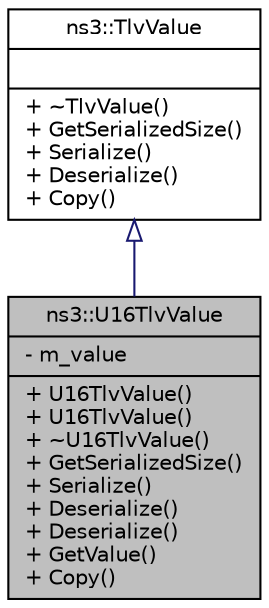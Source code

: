 digraph "ns3::U16TlvValue"
{
  edge [fontname="Helvetica",fontsize="10",labelfontname="Helvetica",labelfontsize="10"];
  node [fontname="Helvetica",fontsize="10",shape=record];
  Node1 [label="{ns3::U16TlvValue\n|- m_value\l|+ U16TlvValue()\l+ U16TlvValue()\l+ ~U16TlvValue()\l+ GetSerializedSize()\l+ Serialize()\l+ Deserialize()\l+ Deserialize()\l+ GetValue()\l+ Copy()\l}",height=0.2,width=0.4,color="black", fillcolor="grey75", style="filled", fontcolor="black"];
  Node2 -> Node1 [dir="back",color="midnightblue",fontsize="10",style="solid",arrowtail="onormal"];
  Node2 [label="{ns3::TlvValue\n||+ ~TlvValue()\l+ GetSerializedSize()\l+ Serialize()\l+ Deserialize()\l+ Copy()\l}",height=0.2,width=0.4,color="black", fillcolor="white", style="filled",URL="$d0/de1/classns3_1_1TlvValue.html"];
}
